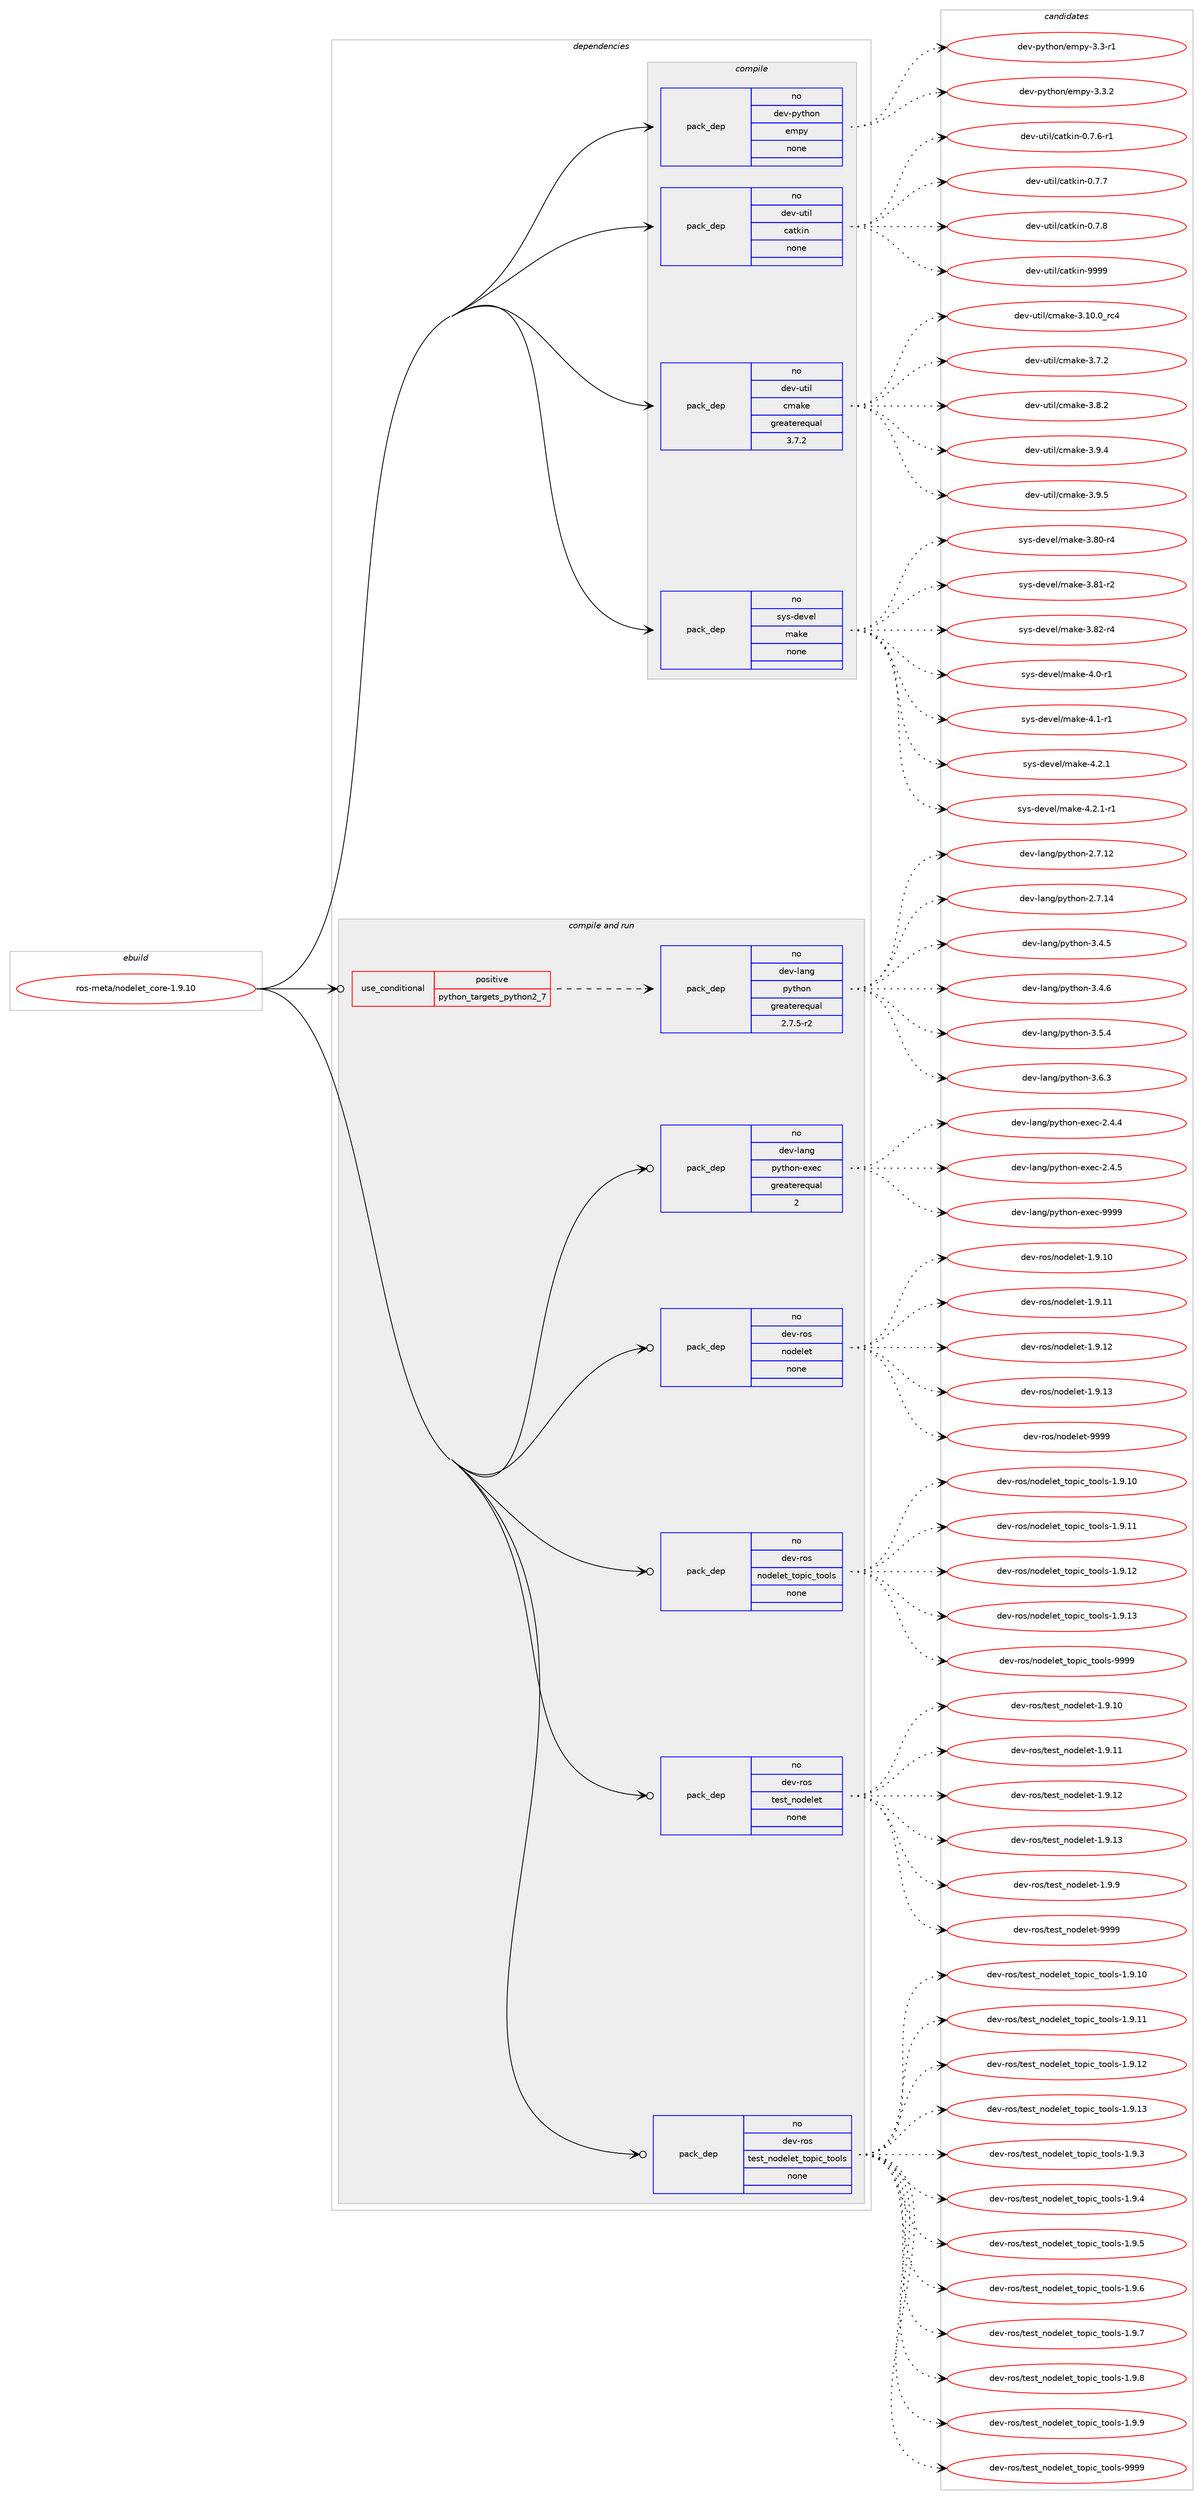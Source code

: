 digraph prolog {

# *************
# Graph options
# *************

newrank=true;
concentrate=true;
compound=true;
graph [rankdir=LR,fontname=Helvetica,fontsize=10,ranksep=1.5];#, ranksep=2.5, nodesep=0.2];
edge  [arrowhead=vee];
node  [fontname=Helvetica,fontsize=10];

# **********
# The ebuild
# **********

subgraph cluster_leftcol {
color=gray;
rank=same;
label=<<i>ebuild</i>>;
id [label="ros-meta/nodelet_core-1.9.10", color=red, width=4, href="../ros-meta/nodelet_core-1.9.10.svg"];
}

# ****************
# The dependencies
# ****************

subgraph cluster_midcol {
color=gray;
label=<<i>dependencies</i>>;
subgraph cluster_compile {
fillcolor="#eeeeee";
style=filled;
label=<<i>compile</i>>;
subgraph pack325247 {
dependency441902 [label=<<TABLE BORDER="0" CELLBORDER="1" CELLSPACING="0" CELLPADDING="4" WIDTH="220"><TR><TD ROWSPAN="6" CELLPADDING="30">pack_dep</TD></TR><TR><TD WIDTH="110">no</TD></TR><TR><TD>dev-python</TD></TR><TR><TD>empy</TD></TR><TR><TD>none</TD></TR><TR><TD></TD></TR></TABLE>>, shape=none, color=blue];
}
id:e -> dependency441902:w [weight=20,style="solid",arrowhead="vee"];
subgraph pack325248 {
dependency441903 [label=<<TABLE BORDER="0" CELLBORDER="1" CELLSPACING="0" CELLPADDING="4" WIDTH="220"><TR><TD ROWSPAN="6" CELLPADDING="30">pack_dep</TD></TR><TR><TD WIDTH="110">no</TD></TR><TR><TD>dev-util</TD></TR><TR><TD>catkin</TD></TR><TR><TD>none</TD></TR><TR><TD></TD></TR></TABLE>>, shape=none, color=blue];
}
id:e -> dependency441903:w [weight=20,style="solid",arrowhead="vee"];
subgraph pack325249 {
dependency441904 [label=<<TABLE BORDER="0" CELLBORDER="1" CELLSPACING="0" CELLPADDING="4" WIDTH="220"><TR><TD ROWSPAN="6" CELLPADDING="30">pack_dep</TD></TR><TR><TD WIDTH="110">no</TD></TR><TR><TD>dev-util</TD></TR><TR><TD>cmake</TD></TR><TR><TD>greaterequal</TD></TR><TR><TD>3.7.2</TD></TR></TABLE>>, shape=none, color=blue];
}
id:e -> dependency441904:w [weight=20,style="solid",arrowhead="vee"];
subgraph pack325250 {
dependency441905 [label=<<TABLE BORDER="0" CELLBORDER="1" CELLSPACING="0" CELLPADDING="4" WIDTH="220"><TR><TD ROWSPAN="6" CELLPADDING="30">pack_dep</TD></TR><TR><TD WIDTH="110">no</TD></TR><TR><TD>sys-devel</TD></TR><TR><TD>make</TD></TR><TR><TD>none</TD></TR><TR><TD></TD></TR></TABLE>>, shape=none, color=blue];
}
id:e -> dependency441905:w [weight=20,style="solid",arrowhead="vee"];
}
subgraph cluster_compileandrun {
fillcolor="#eeeeee";
style=filled;
label=<<i>compile and run</i>>;
subgraph cond109006 {
dependency441906 [label=<<TABLE BORDER="0" CELLBORDER="1" CELLSPACING="0" CELLPADDING="4"><TR><TD ROWSPAN="3" CELLPADDING="10">use_conditional</TD></TR><TR><TD>positive</TD></TR><TR><TD>python_targets_python2_7</TD></TR></TABLE>>, shape=none, color=red];
subgraph pack325251 {
dependency441907 [label=<<TABLE BORDER="0" CELLBORDER="1" CELLSPACING="0" CELLPADDING="4" WIDTH="220"><TR><TD ROWSPAN="6" CELLPADDING="30">pack_dep</TD></TR><TR><TD WIDTH="110">no</TD></TR><TR><TD>dev-lang</TD></TR><TR><TD>python</TD></TR><TR><TD>greaterequal</TD></TR><TR><TD>2.7.5-r2</TD></TR></TABLE>>, shape=none, color=blue];
}
dependency441906:e -> dependency441907:w [weight=20,style="dashed",arrowhead="vee"];
}
id:e -> dependency441906:w [weight=20,style="solid",arrowhead="odotvee"];
subgraph pack325252 {
dependency441908 [label=<<TABLE BORDER="0" CELLBORDER="1" CELLSPACING="0" CELLPADDING="4" WIDTH="220"><TR><TD ROWSPAN="6" CELLPADDING="30">pack_dep</TD></TR><TR><TD WIDTH="110">no</TD></TR><TR><TD>dev-lang</TD></TR><TR><TD>python-exec</TD></TR><TR><TD>greaterequal</TD></TR><TR><TD>2</TD></TR></TABLE>>, shape=none, color=blue];
}
id:e -> dependency441908:w [weight=20,style="solid",arrowhead="odotvee"];
subgraph pack325253 {
dependency441909 [label=<<TABLE BORDER="0" CELLBORDER="1" CELLSPACING="0" CELLPADDING="4" WIDTH="220"><TR><TD ROWSPAN="6" CELLPADDING="30">pack_dep</TD></TR><TR><TD WIDTH="110">no</TD></TR><TR><TD>dev-ros</TD></TR><TR><TD>nodelet</TD></TR><TR><TD>none</TD></TR><TR><TD></TD></TR></TABLE>>, shape=none, color=blue];
}
id:e -> dependency441909:w [weight=20,style="solid",arrowhead="odotvee"];
subgraph pack325254 {
dependency441910 [label=<<TABLE BORDER="0" CELLBORDER="1" CELLSPACING="0" CELLPADDING="4" WIDTH="220"><TR><TD ROWSPAN="6" CELLPADDING="30">pack_dep</TD></TR><TR><TD WIDTH="110">no</TD></TR><TR><TD>dev-ros</TD></TR><TR><TD>nodelet_topic_tools</TD></TR><TR><TD>none</TD></TR><TR><TD></TD></TR></TABLE>>, shape=none, color=blue];
}
id:e -> dependency441910:w [weight=20,style="solid",arrowhead="odotvee"];
subgraph pack325255 {
dependency441911 [label=<<TABLE BORDER="0" CELLBORDER="1" CELLSPACING="0" CELLPADDING="4" WIDTH="220"><TR><TD ROWSPAN="6" CELLPADDING="30">pack_dep</TD></TR><TR><TD WIDTH="110">no</TD></TR><TR><TD>dev-ros</TD></TR><TR><TD>test_nodelet</TD></TR><TR><TD>none</TD></TR><TR><TD></TD></TR></TABLE>>, shape=none, color=blue];
}
id:e -> dependency441911:w [weight=20,style="solid",arrowhead="odotvee"];
subgraph pack325256 {
dependency441912 [label=<<TABLE BORDER="0" CELLBORDER="1" CELLSPACING="0" CELLPADDING="4" WIDTH="220"><TR><TD ROWSPAN="6" CELLPADDING="30">pack_dep</TD></TR><TR><TD WIDTH="110">no</TD></TR><TR><TD>dev-ros</TD></TR><TR><TD>test_nodelet_topic_tools</TD></TR><TR><TD>none</TD></TR><TR><TD></TD></TR></TABLE>>, shape=none, color=blue];
}
id:e -> dependency441912:w [weight=20,style="solid",arrowhead="odotvee"];
}
subgraph cluster_run {
fillcolor="#eeeeee";
style=filled;
label=<<i>run</i>>;
}
}

# **************
# The candidates
# **************

subgraph cluster_choices {
rank=same;
color=gray;
label=<<i>candidates</i>>;

subgraph choice325247 {
color=black;
nodesep=1;
choice1001011184511212111610411111047101109112121455146514511449 [label="dev-python/empy-3.3-r1", color=red, width=4,href="../dev-python/empy-3.3-r1.svg"];
choice1001011184511212111610411111047101109112121455146514650 [label="dev-python/empy-3.3.2", color=red, width=4,href="../dev-python/empy-3.3.2.svg"];
dependency441902:e -> choice1001011184511212111610411111047101109112121455146514511449:w [style=dotted,weight="100"];
dependency441902:e -> choice1001011184511212111610411111047101109112121455146514650:w [style=dotted,weight="100"];
}
subgraph choice325248 {
color=black;
nodesep=1;
choice100101118451171161051084799971161071051104548465546544511449 [label="dev-util/catkin-0.7.6-r1", color=red, width=4,href="../dev-util/catkin-0.7.6-r1.svg"];
choice10010111845117116105108479997116107105110454846554655 [label="dev-util/catkin-0.7.7", color=red, width=4,href="../dev-util/catkin-0.7.7.svg"];
choice10010111845117116105108479997116107105110454846554656 [label="dev-util/catkin-0.7.8", color=red, width=4,href="../dev-util/catkin-0.7.8.svg"];
choice100101118451171161051084799971161071051104557575757 [label="dev-util/catkin-9999", color=red, width=4,href="../dev-util/catkin-9999.svg"];
dependency441903:e -> choice100101118451171161051084799971161071051104548465546544511449:w [style=dotted,weight="100"];
dependency441903:e -> choice10010111845117116105108479997116107105110454846554655:w [style=dotted,weight="100"];
dependency441903:e -> choice10010111845117116105108479997116107105110454846554656:w [style=dotted,weight="100"];
dependency441903:e -> choice100101118451171161051084799971161071051104557575757:w [style=dotted,weight="100"];
}
subgraph choice325249 {
color=black;
nodesep=1;
choice1001011184511711610510847991099710710145514649484648951149952 [label="dev-util/cmake-3.10.0_rc4", color=red, width=4,href="../dev-util/cmake-3.10.0_rc4.svg"];
choice10010111845117116105108479910997107101455146554650 [label="dev-util/cmake-3.7.2", color=red, width=4,href="../dev-util/cmake-3.7.2.svg"];
choice10010111845117116105108479910997107101455146564650 [label="dev-util/cmake-3.8.2", color=red, width=4,href="../dev-util/cmake-3.8.2.svg"];
choice10010111845117116105108479910997107101455146574652 [label="dev-util/cmake-3.9.4", color=red, width=4,href="../dev-util/cmake-3.9.4.svg"];
choice10010111845117116105108479910997107101455146574653 [label="dev-util/cmake-3.9.5", color=red, width=4,href="../dev-util/cmake-3.9.5.svg"];
dependency441904:e -> choice1001011184511711610510847991099710710145514649484648951149952:w [style=dotted,weight="100"];
dependency441904:e -> choice10010111845117116105108479910997107101455146554650:w [style=dotted,weight="100"];
dependency441904:e -> choice10010111845117116105108479910997107101455146564650:w [style=dotted,weight="100"];
dependency441904:e -> choice10010111845117116105108479910997107101455146574652:w [style=dotted,weight="100"];
dependency441904:e -> choice10010111845117116105108479910997107101455146574653:w [style=dotted,weight="100"];
}
subgraph choice325250 {
color=black;
nodesep=1;
choice11512111545100101118101108471099710710145514656484511452 [label="sys-devel/make-3.80-r4", color=red, width=4,href="../sys-devel/make-3.80-r4.svg"];
choice11512111545100101118101108471099710710145514656494511450 [label="sys-devel/make-3.81-r2", color=red, width=4,href="../sys-devel/make-3.81-r2.svg"];
choice11512111545100101118101108471099710710145514656504511452 [label="sys-devel/make-3.82-r4", color=red, width=4,href="../sys-devel/make-3.82-r4.svg"];
choice115121115451001011181011084710997107101455246484511449 [label="sys-devel/make-4.0-r1", color=red, width=4,href="../sys-devel/make-4.0-r1.svg"];
choice115121115451001011181011084710997107101455246494511449 [label="sys-devel/make-4.1-r1", color=red, width=4,href="../sys-devel/make-4.1-r1.svg"];
choice115121115451001011181011084710997107101455246504649 [label="sys-devel/make-4.2.1", color=red, width=4,href="../sys-devel/make-4.2.1.svg"];
choice1151211154510010111810110847109971071014552465046494511449 [label="sys-devel/make-4.2.1-r1", color=red, width=4,href="../sys-devel/make-4.2.1-r1.svg"];
dependency441905:e -> choice11512111545100101118101108471099710710145514656484511452:w [style=dotted,weight="100"];
dependency441905:e -> choice11512111545100101118101108471099710710145514656494511450:w [style=dotted,weight="100"];
dependency441905:e -> choice11512111545100101118101108471099710710145514656504511452:w [style=dotted,weight="100"];
dependency441905:e -> choice115121115451001011181011084710997107101455246484511449:w [style=dotted,weight="100"];
dependency441905:e -> choice115121115451001011181011084710997107101455246494511449:w [style=dotted,weight="100"];
dependency441905:e -> choice115121115451001011181011084710997107101455246504649:w [style=dotted,weight="100"];
dependency441905:e -> choice1151211154510010111810110847109971071014552465046494511449:w [style=dotted,weight="100"];
}
subgraph choice325251 {
color=black;
nodesep=1;
choice10010111845108971101034711212111610411111045504655464950 [label="dev-lang/python-2.7.12", color=red, width=4,href="../dev-lang/python-2.7.12.svg"];
choice10010111845108971101034711212111610411111045504655464952 [label="dev-lang/python-2.7.14", color=red, width=4,href="../dev-lang/python-2.7.14.svg"];
choice100101118451089711010347112121116104111110455146524653 [label="dev-lang/python-3.4.5", color=red, width=4,href="../dev-lang/python-3.4.5.svg"];
choice100101118451089711010347112121116104111110455146524654 [label="dev-lang/python-3.4.6", color=red, width=4,href="../dev-lang/python-3.4.6.svg"];
choice100101118451089711010347112121116104111110455146534652 [label="dev-lang/python-3.5.4", color=red, width=4,href="../dev-lang/python-3.5.4.svg"];
choice100101118451089711010347112121116104111110455146544651 [label="dev-lang/python-3.6.3", color=red, width=4,href="../dev-lang/python-3.6.3.svg"];
dependency441907:e -> choice10010111845108971101034711212111610411111045504655464950:w [style=dotted,weight="100"];
dependency441907:e -> choice10010111845108971101034711212111610411111045504655464952:w [style=dotted,weight="100"];
dependency441907:e -> choice100101118451089711010347112121116104111110455146524653:w [style=dotted,weight="100"];
dependency441907:e -> choice100101118451089711010347112121116104111110455146524654:w [style=dotted,weight="100"];
dependency441907:e -> choice100101118451089711010347112121116104111110455146534652:w [style=dotted,weight="100"];
dependency441907:e -> choice100101118451089711010347112121116104111110455146544651:w [style=dotted,weight="100"];
}
subgraph choice325252 {
color=black;
nodesep=1;
choice1001011184510897110103471121211161041111104510112010199455046524652 [label="dev-lang/python-exec-2.4.4", color=red, width=4,href="../dev-lang/python-exec-2.4.4.svg"];
choice1001011184510897110103471121211161041111104510112010199455046524653 [label="dev-lang/python-exec-2.4.5", color=red, width=4,href="../dev-lang/python-exec-2.4.5.svg"];
choice10010111845108971101034711212111610411111045101120101994557575757 [label="dev-lang/python-exec-9999", color=red, width=4,href="../dev-lang/python-exec-9999.svg"];
dependency441908:e -> choice1001011184510897110103471121211161041111104510112010199455046524652:w [style=dotted,weight="100"];
dependency441908:e -> choice1001011184510897110103471121211161041111104510112010199455046524653:w [style=dotted,weight="100"];
dependency441908:e -> choice10010111845108971101034711212111610411111045101120101994557575757:w [style=dotted,weight="100"];
}
subgraph choice325253 {
color=black;
nodesep=1;
choice100101118451141111154711011110010110810111645494657464948 [label="dev-ros/nodelet-1.9.10", color=red, width=4,href="../dev-ros/nodelet-1.9.10.svg"];
choice100101118451141111154711011110010110810111645494657464949 [label="dev-ros/nodelet-1.9.11", color=red, width=4,href="../dev-ros/nodelet-1.9.11.svg"];
choice100101118451141111154711011110010110810111645494657464950 [label="dev-ros/nodelet-1.9.12", color=red, width=4,href="../dev-ros/nodelet-1.9.12.svg"];
choice100101118451141111154711011110010110810111645494657464951 [label="dev-ros/nodelet-1.9.13", color=red, width=4,href="../dev-ros/nodelet-1.9.13.svg"];
choice10010111845114111115471101111001011081011164557575757 [label="dev-ros/nodelet-9999", color=red, width=4,href="../dev-ros/nodelet-9999.svg"];
dependency441909:e -> choice100101118451141111154711011110010110810111645494657464948:w [style=dotted,weight="100"];
dependency441909:e -> choice100101118451141111154711011110010110810111645494657464949:w [style=dotted,weight="100"];
dependency441909:e -> choice100101118451141111154711011110010110810111645494657464950:w [style=dotted,weight="100"];
dependency441909:e -> choice100101118451141111154711011110010110810111645494657464951:w [style=dotted,weight="100"];
dependency441909:e -> choice10010111845114111115471101111001011081011164557575757:w [style=dotted,weight="100"];
}
subgraph choice325254 {
color=black;
nodesep=1;
choice100101118451141111154711011110010110810111695116111112105999511611111110811545494657464948 [label="dev-ros/nodelet_topic_tools-1.9.10", color=red, width=4,href="../dev-ros/nodelet_topic_tools-1.9.10.svg"];
choice100101118451141111154711011110010110810111695116111112105999511611111110811545494657464949 [label="dev-ros/nodelet_topic_tools-1.9.11", color=red, width=4,href="../dev-ros/nodelet_topic_tools-1.9.11.svg"];
choice100101118451141111154711011110010110810111695116111112105999511611111110811545494657464950 [label="dev-ros/nodelet_topic_tools-1.9.12", color=red, width=4,href="../dev-ros/nodelet_topic_tools-1.9.12.svg"];
choice100101118451141111154711011110010110810111695116111112105999511611111110811545494657464951 [label="dev-ros/nodelet_topic_tools-1.9.13", color=red, width=4,href="../dev-ros/nodelet_topic_tools-1.9.13.svg"];
choice10010111845114111115471101111001011081011169511611111210599951161111111081154557575757 [label="dev-ros/nodelet_topic_tools-9999", color=red, width=4,href="../dev-ros/nodelet_topic_tools-9999.svg"];
dependency441910:e -> choice100101118451141111154711011110010110810111695116111112105999511611111110811545494657464948:w [style=dotted,weight="100"];
dependency441910:e -> choice100101118451141111154711011110010110810111695116111112105999511611111110811545494657464949:w [style=dotted,weight="100"];
dependency441910:e -> choice100101118451141111154711011110010110810111695116111112105999511611111110811545494657464950:w [style=dotted,weight="100"];
dependency441910:e -> choice100101118451141111154711011110010110810111695116111112105999511611111110811545494657464951:w [style=dotted,weight="100"];
dependency441910:e -> choice10010111845114111115471101111001011081011169511611111210599951161111111081154557575757:w [style=dotted,weight="100"];
}
subgraph choice325255 {
color=black;
nodesep=1;
choice10010111845114111115471161011151169511011110010110810111645494657464948 [label="dev-ros/test_nodelet-1.9.10", color=red, width=4,href="../dev-ros/test_nodelet-1.9.10.svg"];
choice10010111845114111115471161011151169511011110010110810111645494657464949 [label="dev-ros/test_nodelet-1.9.11", color=red, width=4,href="../dev-ros/test_nodelet-1.9.11.svg"];
choice10010111845114111115471161011151169511011110010110810111645494657464950 [label="dev-ros/test_nodelet-1.9.12", color=red, width=4,href="../dev-ros/test_nodelet-1.9.12.svg"];
choice10010111845114111115471161011151169511011110010110810111645494657464951 [label="dev-ros/test_nodelet-1.9.13", color=red, width=4,href="../dev-ros/test_nodelet-1.9.13.svg"];
choice100101118451141111154711610111511695110111100101108101116454946574657 [label="dev-ros/test_nodelet-1.9.9", color=red, width=4,href="../dev-ros/test_nodelet-1.9.9.svg"];
choice1001011184511411111547116101115116951101111001011081011164557575757 [label="dev-ros/test_nodelet-9999", color=red, width=4,href="../dev-ros/test_nodelet-9999.svg"];
dependency441911:e -> choice10010111845114111115471161011151169511011110010110810111645494657464948:w [style=dotted,weight="100"];
dependency441911:e -> choice10010111845114111115471161011151169511011110010110810111645494657464949:w [style=dotted,weight="100"];
dependency441911:e -> choice10010111845114111115471161011151169511011110010110810111645494657464950:w [style=dotted,weight="100"];
dependency441911:e -> choice10010111845114111115471161011151169511011110010110810111645494657464951:w [style=dotted,weight="100"];
dependency441911:e -> choice100101118451141111154711610111511695110111100101108101116454946574657:w [style=dotted,weight="100"];
dependency441911:e -> choice1001011184511411111547116101115116951101111001011081011164557575757:w [style=dotted,weight="100"];
}
subgraph choice325256 {
color=black;
nodesep=1;
choice10010111845114111115471161011151169511011110010110810111695116111112105999511611111110811545494657464948 [label="dev-ros/test_nodelet_topic_tools-1.9.10", color=red, width=4,href="../dev-ros/test_nodelet_topic_tools-1.9.10.svg"];
choice10010111845114111115471161011151169511011110010110810111695116111112105999511611111110811545494657464949 [label="dev-ros/test_nodelet_topic_tools-1.9.11", color=red, width=4,href="../dev-ros/test_nodelet_topic_tools-1.9.11.svg"];
choice10010111845114111115471161011151169511011110010110810111695116111112105999511611111110811545494657464950 [label="dev-ros/test_nodelet_topic_tools-1.9.12", color=red, width=4,href="../dev-ros/test_nodelet_topic_tools-1.9.12.svg"];
choice10010111845114111115471161011151169511011110010110810111695116111112105999511611111110811545494657464951 [label="dev-ros/test_nodelet_topic_tools-1.9.13", color=red, width=4,href="../dev-ros/test_nodelet_topic_tools-1.9.13.svg"];
choice100101118451141111154711610111511695110111100101108101116951161111121059995116111111108115454946574651 [label="dev-ros/test_nodelet_topic_tools-1.9.3", color=red, width=4,href="../dev-ros/test_nodelet_topic_tools-1.9.3.svg"];
choice100101118451141111154711610111511695110111100101108101116951161111121059995116111111108115454946574652 [label="dev-ros/test_nodelet_topic_tools-1.9.4", color=red, width=4,href="../dev-ros/test_nodelet_topic_tools-1.9.4.svg"];
choice100101118451141111154711610111511695110111100101108101116951161111121059995116111111108115454946574653 [label="dev-ros/test_nodelet_topic_tools-1.9.5", color=red, width=4,href="../dev-ros/test_nodelet_topic_tools-1.9.5.svg"];
choice100101118451141111154711610111511695110111100101108101116951161111121059995116111111108115454946574654 [label="dev-ros/test_nodelet_topic_tools-1.9.6", color=red, width=4,href="../dev-ros/test_nodelet_topic_tools-1.9.6.svg"];
choice100101118451141111154711610111511695110111100101108101116951161111121059995116111111108115454946574655 [label="dev-ros/test_nodelet_topic_tools-1.9.7", color=red, width=4,href="../dev-ros/test_nodelet_topic_tools-1.9.7.svg"];
choice100101118451141111154711610111511695110111100101108101116951161111121059995116111111108115454946574656 [label="dev-ros/test_nodelet_topic_tools-1.9.8", color=red, width=4,href="../dev-ros/test_nodelet_topic_tools-1.9.8.svg"];
choice100101118451141111154711610111511695110111100101108101116951161111121059995116111111108115454946574657 [label="dev-ros/test_nodelet_topic_tools-1.9.9", color=red, width=4,href="../dev-ros/test_nodelet_topic_tools-1.9.9.svg"];
choice1001011184511411111547116101115116951101111001011081011169511611111210599951161111111081154557575757 [label="dev-ros/test_nodelet_topic_tools-9999", color=red, width=4,href="../dev-ros/test_nodelet_topic_tools-9999.svg"];
dependency441912:e -> choice10010111845114111115471161011151169511011110010110810111695116111112105999511611111110811545494657464948:w [style=dotted,weight="100"];
dependency441912:e -> choice10010111845114111115471161011151169511011110010110810111695116111112105999511611111110811545494657464949:w [style=dotted,weight="100"];
dependency441912:e -> choice10010111845114111115471161011151169511011110010110810111695116111112105999511611111110811545494657464950:w [style=dotted,weight="100"];
dependency441912:e -> choice10010111845114111115471161011151169511011110010110810111695116111112105999511611111110811545494657464951:w [style=dotted,weight="100"];
dependency441912:e -> choice100101118451141111154711610111511695110111100101108101116951161111121059995116111111108115454946574651:w [style=dotted,weight="100"];
dependency441912:e -> choice100101118451141111154711610111511695110111100101108101116951161111121059995116111111108115454946574652:w [style=dotted,weight="100"];
dependency441912:e -> choice100101118451141111154711610111511695110111100101108101116951161111121059995116111111108115454946574653:w [style=dotted,weight="100"];
dependency441912:e -> choice100101118451141111154711610111511695110111100101108101116951161111121059995116111111108115454946574654:w [style=dotted,weight="100"];
dependency441912:e -> choice100101118451141111154711610111511695110111100101108101116951161111121059995116111111108115454946574655:w [style=dotted,weight="100"];
dependency441912:e -> choice100101118451141111154711610111511695110111100101108101116951161111121059995116111111108115454946574656:w [style=dotted,weight="100"];
dependency441912:e -> choice100101118451141111154711610111511695110111100101108101116951161111121059995116111111108115454946574657:w [style=dotted,weight="100"];
dependency441912:e -> choice1001011184511411111547116101115116951101111001011081011169511611111210599951161111111081154557575757:w [style=dotted,weight="100"];
}
}

}
